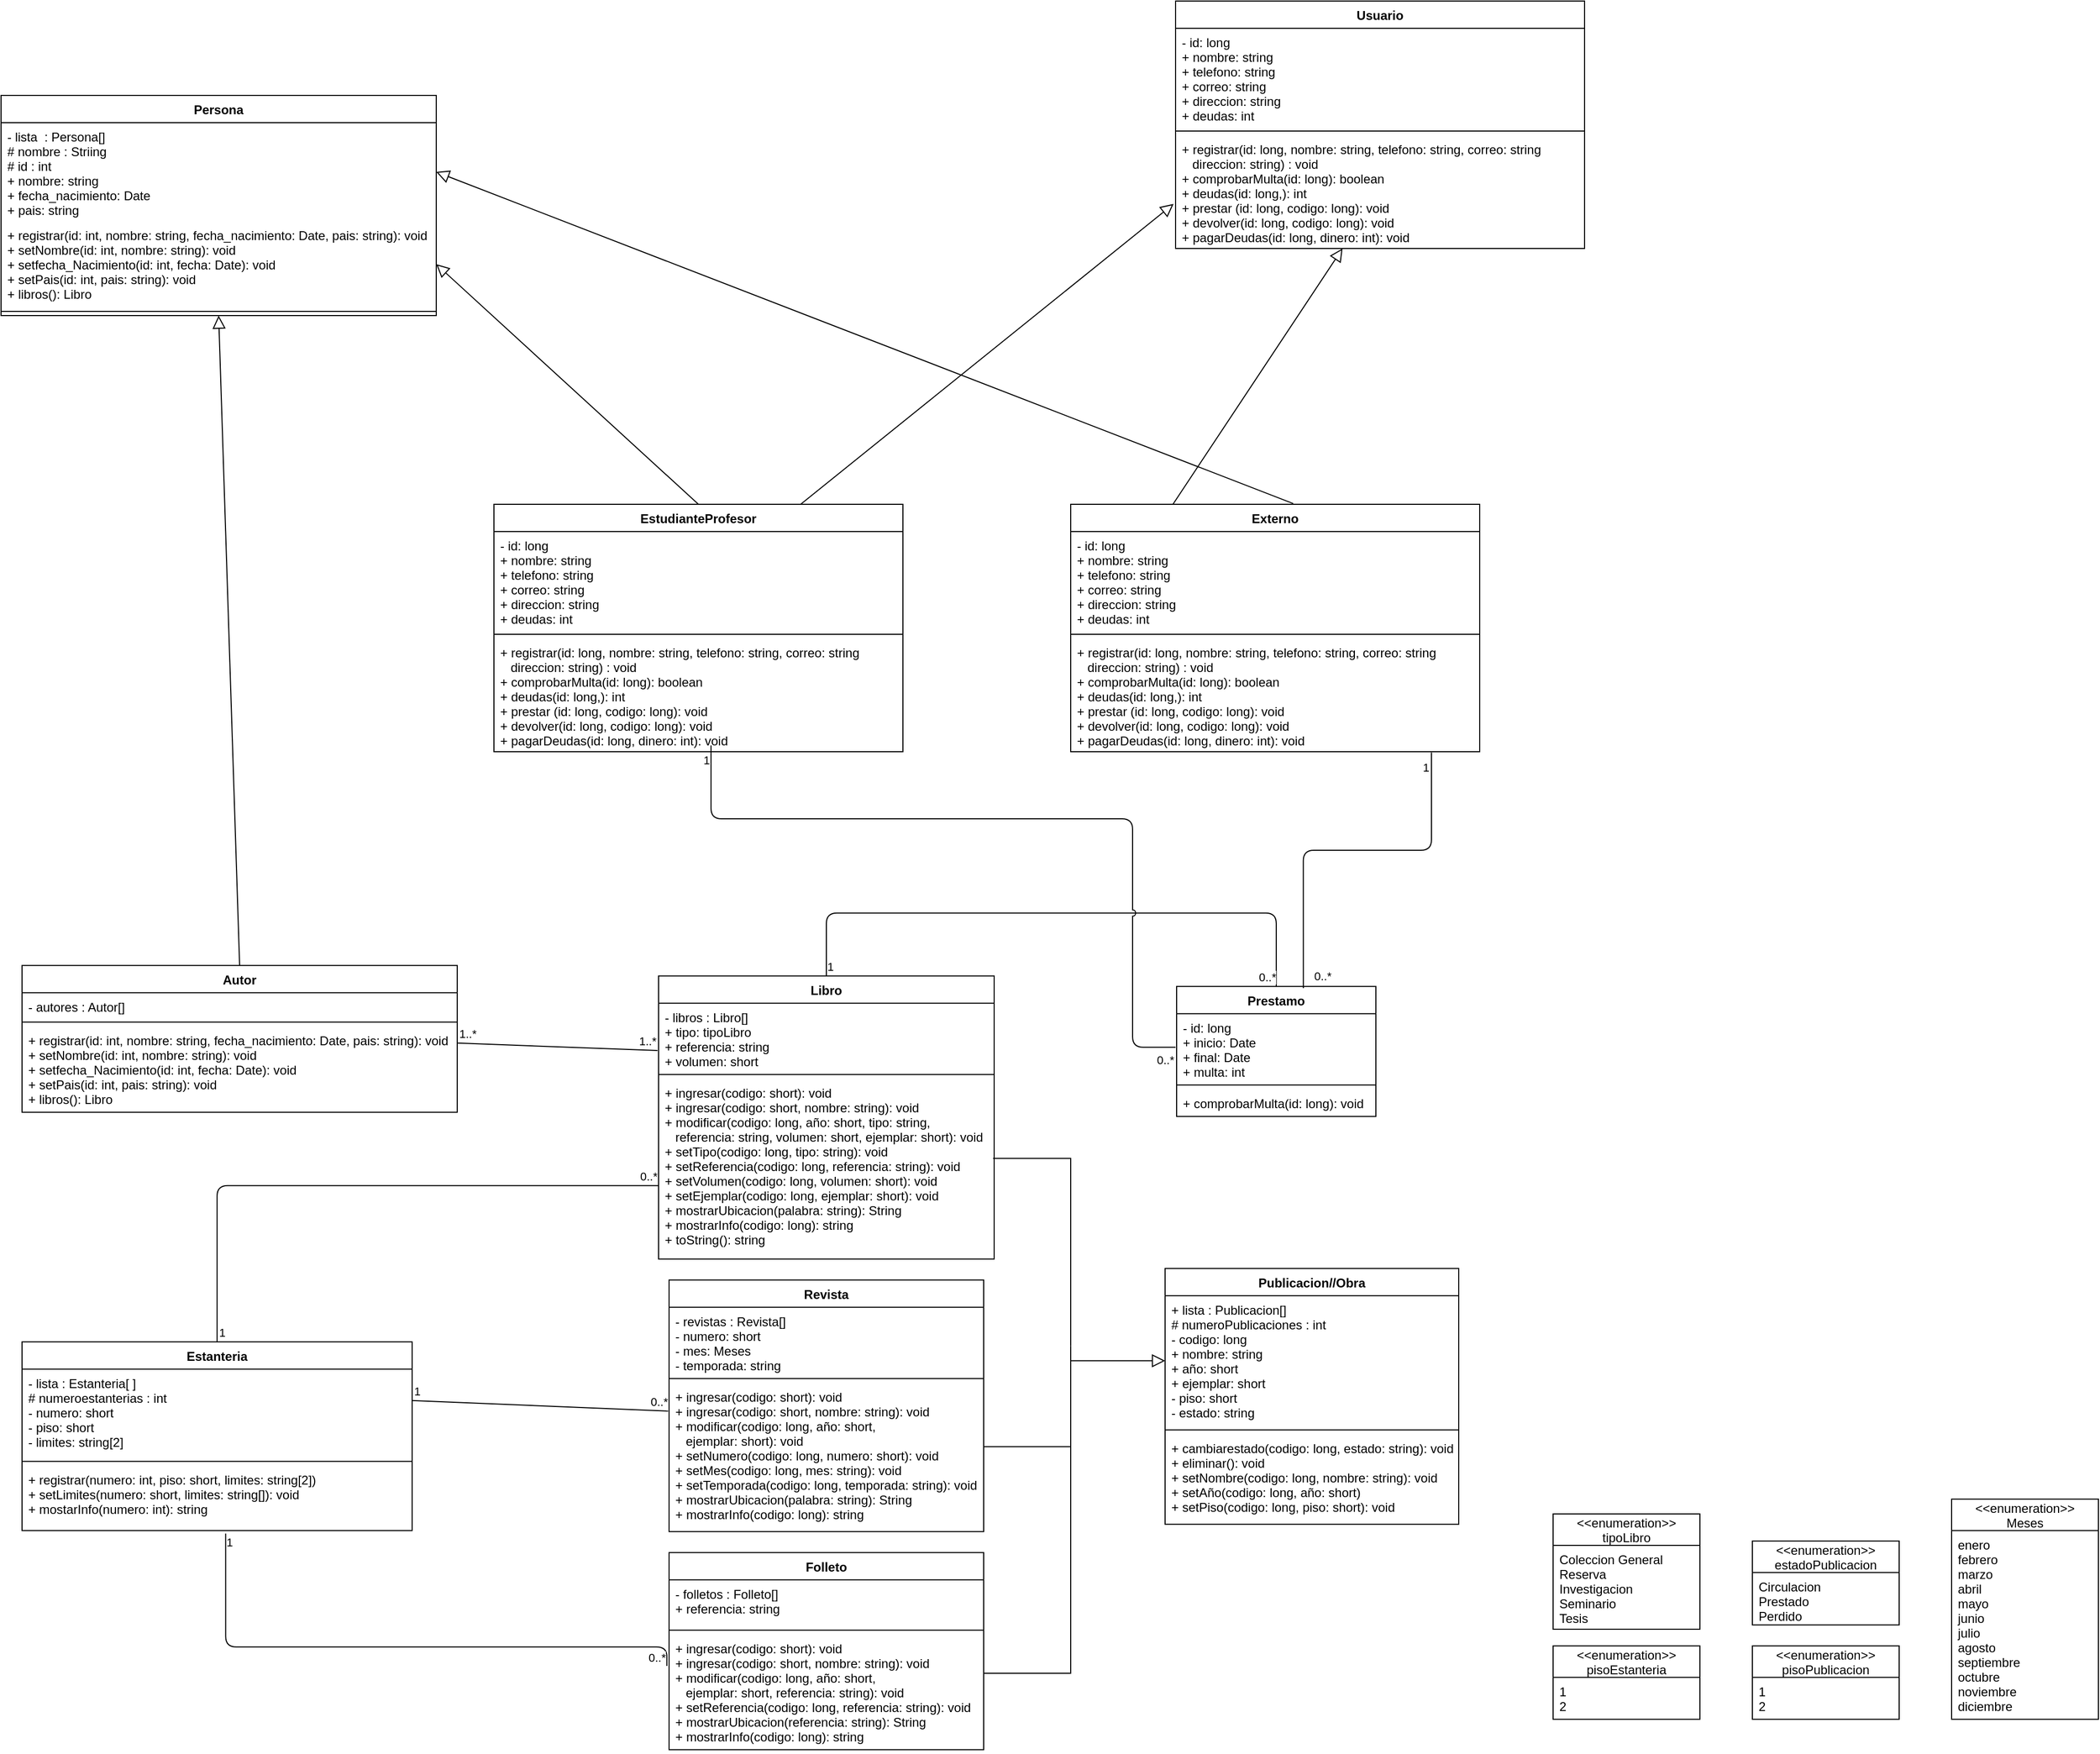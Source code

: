 <mxfile version="15.8.7" type="device" pages="3"><diagram id="C5RBs43oDa-KdzZeNtuy" name="Diagrama de Clases"><mxGraphModel dx="2635" dy="1766" grid="1" gridSize="10" guides="1" tooltips="1" connect="1" arrows="0" fold="1" page="1" pageScale="1" pageWidth="827" pageHeight="1169" math="0" shadow="0"><root><mxCell id="WIyWlLk6GJQsqaUBKTNV-0"/><mxCell id="WIyWlLk6GJQsqaUBKTNV-1" parent="WIyWlLk6GJQsqaUBKTNV-0"/><mxCell id="ke12g0NO1L1ZKeJ29uk7-75" style="edgeStyle=orthogonalEdgeStyle;rounded=0;orthogonalLoop=1;jettySize=auto;html=1;exitX=1;exitY=0.5;exitDx=0;exitDy=0;endArrow=none;endFill=0;" parent="WIyWlLk6GJQsqaUBKTNV-1" edge="1"><mxGeometry relative="1" as="geometry"><mxPoint x="-444" y="463.92" as="sourcePoint"/><mxPoint x="-370" y="642.92" as="targetPoint"/><Array as="points"><mxPoint x="-370" y="463.92"/><mxPoint x="-370" y="642.92"/></Array></mxGeometry></mxCell><mxCell id="ke12g0NO1L1ZKeJ29uk7-21" value="Libro" style="swimlane;fontStyle=1;align=center;verticalAlign=top;childLayout=stackLayout;horizontal=1;startSize=26;horizontalStack=0;resizeParent=1;resizeParentMax=0;resizeLast=0;collapsible=1;marginBottom=0;" parent="WIyWlLk6GJQsqaUBKTNV-1" vertex="1"><mxGeometry x="-763" y="289.92" width="320" height="270" as="geometry"><mxRectangle x="-963" y="254.06" width="60" height="26" as="alternateBounds"/></mxGeometry></mxCell><mxCell id="ke12g0NO1L1ZKeJ29uk7-22" value="- libros : Libro[]&#10;+ tipo: tipoLibro&#10;+ referencia: string&#10;+ volumen: short" style="text;strokeColor=none;fillColor=none;align=left;verticalAlign=top;spacingLeft=4;spacingRight=4;overflow=hidden;rotatable=0;points=[[0,0.5],[1,0.5]];portConstraint=eastwest;" parent="ke12g0NO1L1ZKeJ29uk7-21" vertex="1"><mxGeometry y="26" width="320" height="64" as="geometry"/></mxCell><mxCell id="ke12g0NO1L1ZKeJ29uk7-23" value="" style="line;strokeWidth=1;fillColor=none;align=left;verticalAlign=middle;spacingTop=-1;spacingLeft=3;spacingRight=3;rotatable=0;labelPosition=right;points=[];portConstraint=eastwest;" parent="ke12g0NO1L1ZKeJ29uk7-21" vertex="1"><mxGeometry y="90" width="320" height="8" as="geometry"/></mxCell><mxCell id="ke12g0NO1L1ZKeJ29uk7-24" value="+ ingresar(codigo: short): void&#10;+ ingresar(codigo: short, nombre: string): void&#10;+ modificar(codigo: long, año: short, tipo: string, &#10;   referencia: string, volumen: short, ejemplar: short): void&#10;+ setTipo(codigo: long, tipo: string): void&#10;+ setReferencia(codigo: long, referencia: string): void&#10;+ setVolumen(codigo: long, volumen: short): void&#10;+ setEjemplar(codigo: long, ejemplar: short): void&#10;+ mostrarUbicacion(palabra: string): String&#10;+ mostrarInfo(codigo: long): string&#10;+ toString(): string" style="text;strokeColor=none;fillColor=none;align=left;verticalAlign=top;spacingLeft=4;spacingRight=4;overflow=hidden;rotatable=0;points=[[0,0.5],[1,0.5]];portConstraint=eastwest;" parent="ke12g0NO1L1ZKeJ29uk7-21" vertex="1"><mxGeometry y="98" width="320" height="172" as="geometry"/></mxCell><mxCell id="ke12g0NO1L1ZKeJ29uk7-34" value="Usuario" style="swimlane;fontStyle=1;align=center;verticalAlign=top;childLayout=stackLayout;horizontal=1;startSize=26;horizontalStack=0;resizeParent=1;resizeParentMax=0;resizeLast=0;collapsible=1;marginBottom=0;" parent="WIyWlLk6GJQsqaUBKTNV-1" vertex="1"><mxGeometry x="-270" y="-640" width="390" height="236" as="geometry"/></mxCell><mxCell id="ke12g0NO1L1ZKeJ29uk7-35" value="- id: long&#10;+ nombre: string&#10;+ telefono: string&#10;+ correo: string&#10;+ direccion: string&#10;+ deudas: int" style="text;strokeColor=none;fillColor=none;align=left;verticalAlign=top;spacingLeft=4;spacingRight=4;overflow=hidden;rotatable=0;points=[[0,0.5],[1,0.5]];portConstraint=eastwest;" parent="ke12g0NO1L1ZKeJ29uk7-34" vertex="1"><mxGeometry y="26" width="390" height="94" as="geometry"/></mxCell><mxCell id="ke12g0NO1L1ZKeJ29uk7-36" value="" style="line;strokeWidth=1;fillColor=none;align=left;verticalAlign=middle;spacingTop=-1;spacingLeft=3;spacingRight=3;rotatable=0;labelPosition=right;points=[];portConstraint=eastwest;" parent="ke12g0NO1L1ZKeJ29uk7-34" vertex="1"><mxGeometry y="120" width="390" height="8" as="geometry"/></mxCell><mxCell id="ke12g0NO1L1ZKeJ29uk7-37" value="+ registrar(id: long, nombre: string, telefono: string, correo: string&#10;   direccion: string) : void&#10;+ comprobarMulta(id: long): boolean&#10;+ deudas(id: long,): int&#10;+ prestar (id: long, codigo: long): void &#10;+ devolver(id: long, codigo: long): void&#10;+ pagarDeudas(id: long, dinero: int): void&#10;" style="text;strokeColor=none;fillColor=none;align=left;verticalAlign=top;spacingLeft=4;spacingRight=4;overflow=hidden;rotatable=0;points=[[0,0.5],[1,0.5]];portConstraint=eastwest;" parent="ke12g0NO1L1ZKeJ29uk7-34" vertex="1"><mxGeometry y="128" width="390" height="108" as="geometry"/></mxCell><mxCell id="ke12g0NO1L1ZKeJ29uk7-38" value="Estanteria" style="swimlane;fontStyle=1;align=center;verticalAlign=top;childLayout=stackLayout;horizontal=1;startSize=26;horizontalStack=0;resizeParent=1;resizeParentMax=0;resizeLast=0;collapsible=1;marginBottom=0;" parent="WIyWlLk6GJQsqaUBKTNV-1" vertex="1"><mxGeometry x="-1370" y="638.92" width="372" height="180" as="geometry"/></mxCell><mxCell id="ke12g0NO1L1ZKeJ29uk7-39" value="- lista : Estanteria[ ]&#10;# numeroestanterias : int&#10;- numero: short&#10;- piso: short&#10;- limites: string[2]" style="text;strokeColor=none;fillColor=none;align=left;verticalAlign=top;spacingLeft=4;spacingRight=4;overflow=hidden;rotatable=0;points=[[0,0.5],[1,0.5]];portConstraint=eastwest;" parent="ke12g0NO1L1ZKeJ29uk7-38" vertex="1"><mxGeometry y="26" width="372" height="84" as="geometry"/></mxCell><mxCell id="ke12g0NO1L1ZKeJ29uk7-40" value="" style="line;strokeWidth=1;fillColor=none;align=left;verticalAlign=middle;spacingTop=-1;spacingLeft=3;spacingRight=3;rotatable=0;labelPosition=right;points=[];portConstraint=eastwest;" parent="ke12g0NO1L1ZKeJ29uk7-38" vertex="1"><mxGeometry y="110" width="372" height="8" as="geometry"/></mxCell><mxCell id="ke12g0NO1L1ZKeJ29uk7-41" value="+ registrar(numero: int, piso: short, limites: string[2])&#10;+ setLimites(numero: short, limites: string[]): void&#10;+ mostarInfo(numero: int): string" style="text;strokeColor=none;fillColor=none;align=left;verticalAlign=top;spacingLeft=4;spacingRight=4;overflow=hidden;rotatable=0;points=[[0,0.5],[1,0.5]];portConstraint=eastwest;" parent="ke12g0NO1L1ZKeJ29uk7-38" vertex="1"><mxGeometry y="118" width="372" height="62" as="geometry"/></mxCell><mxCell id="ke12g0NO1L1ZKeJ29uk7-46" value="Revista" style="swimlane;fontStyle=1;align=center;verticalAlign=top;childLayout=stackLayout;horizontal=1;startSize=26;horizontalStack=0;resizeParent=1;resizeParentMax=0;resizeLast=0;collapsible=1;marginBottom=0;" parent="WIyWlLk6GJQsqaUBKTNV-1" vertex="1"><mxGeometry x="-753" y="579.92" width="300" height="240" as="geometry"/></mxCell><mxCell id="ke12g0NO1L1ZKeJ29uk7-47" value="- revistas : Revista[]&#10;- numero: short&#10;- mes: Meses&#10;- temporada: string" style="text;strokeColor=none;fillColor=none;align=left;verticalAlign=top;spacingLeft=4;spacingRight=4;overflow=hidden;rotatable=0;points=[[0,0.5],[1,0.5]];portConstraint=eastwest;" parent="ke12g0NO1L1ZKeJ29uk7-46" vertex="1"><mxGeometry y="26" width="300" height="64" as="geometry"/></mxCell><mxCell id="ke12g0NO1L1ZKeJ29uk7-48" value="" style="line;strokeWidth=1;fillColor=none;align=left;verticalAlign=middle;spacingTop=-1;spacingLeft=3;spacingRight=3;rotatable=0;labelPosition=right;points=[];portConstraint=eastwest;" parent="ke12g0NO1L1ZKeJ29uk7-46" vertex="1"><mxGeometry y="90" width="300" height="8" as="geometry"/></mxCell><mxCell id="ke12g0NO1L1ZKeJ29uk7-49" value="+ ingresar(codigo: short): void&#10;+ ingresar(codigo: short, nombre: string): void&#10;+ modificar(codigo: long, año: short,&#10;   ejemplar: short): void&#10;+ setNumero(codigo: long, numero: short): void&#10;+ setMes(codigo: long, mes: string): void&#10;+ setTemporada(codigo: long, temporada: string): void&#10;+ mostrarUbicacion(palabra: string): String&#10;+ mostrarInfo(codigo: long): string" style="text;strokeColor=none;fillColor=none;align=left;verticalAlign=top;spacingLeft=4;spacingRight=4;overflow=hidden;rotatable=0;points=[[0,0.5],[1,0.5]];portConstraint=eastwest;" parent="ke12g0NO1L1ZKeJ29uk7-46" vertex="1"><mxGeometry y="98" width="300" height="142" as="geometry"/></mxCell><mxCell id="ke12g0NO1L1ZKeJ29uk7-50" value="Folleto" style="swimlane;fontStyle=1;align=center;verticalAlign=top;childLayout=stackLayout;horizontal=1;startSize=26;horizontalStack=0;resizeParent=1;resizeParentMax=0;resizeLast=0;collapsible=1;marginBottom=0;" parent="WIyWlLk6GJQsqaUBKTNV-1" vertex="1"><mxGeometry x="-753" y="839.92" width="300" height="188" as="geometry"/></mxCell><mxCell id="ke12g0NO1L1ZKeJ29uk7-51" value="- folletos : Folleto[]&#10;+ referencia: string" style="text;strokeColor=none;fillColor=none;align=left;verticalAlign=top;spacingLeft=4;spacingRight=4;overflow=hidden;rotatable=0;points=[[0,0.5],[1,0.5]];portConstraint=eastwest;" parent="ke12g0NO1L1ZKeJ29uk7-50" vertex="1"><mxGeometry y="26" width="300" height="44" as="geometry"/></mxCell><mxCell id="ke12g0NO1L1ZKeJ29uk7-52" value="" style="line;strokeWidth=1;fillColor=none;align=left;verticalAlign=middle;spacingTop=-1;spacingLeft=3;spacingRight=3;rotatable=0;labelPosition=right;points=[];portConstraint=eastwest;" parent="ke12g0NO1L1ZKeJ29uk7-50" vertex="1"><mxGeometry y="70" width="300" height="8" as="geometry"/></mxCell><mxCell id="ke12g0NO1L1ZKeJ29uk7-53" value="+ ingresar(codigo: short): void&#10;+ ingresar(codigo: short, nombre: string): void&#10;+ modificar(codigo: long, año: short,&#10;   ejemplar: short, referencia: string): void&#10;+ setReferencia(codigo: long, referencia: string): void&#10;+ mostrarUbicacion(referencia: string): String&#10;+ mostrarInfo(codigo: long): string" style="text;strokeColor=none;fillColor=none;align=left;verticalAlign=top;spacingLeft=4;spacingRight=4;overflow=hidden;rotatable=0;points=[[0,0.5],[1,0.5]];portConstraint=eastwest;" parent="ke12g0NO1L1ZKeJ29uk7-50" vertex="1"><mxGeometry y="78" width="300" height="110" as="geometry"/></mxCell><mxCell id="ke12g0NO1L1ZKeJ29uk7-54" value="Publicacion//Obra" style="swimlane;fontStyle=1;align=center;verticalAlign=top;childLayout=stackLayout;horizontal=1;startSize=26;horizontalStack=0;resizeParent=1;resizeParentMax=0;resizeLast=0;collapsible=1;marginBottom=0;" parent="WIyWlLk6GJQsqaUBKTNV-1" vertex="1"><mxGeometry x="-280" y="568.92" width="280" height="244" as="geometry"/></mxCell><mxCell id="ke12g0NO1L1ZKeJ29uk7-55" value="+ lista : Publicacion[]&#10;# numeroPublicaciones : int&#10;- codigo: long &#10;+ nombre: string&#10;+ año: short&#10;+ ejemplar: short&#10;- piso: short&#10;- estado: string" style="text;strokeColor=none;fillColor=none;align=left;verticalAlign=top;spacingLeft=4;spacingRight=4;overflow=hidden;rotatable=0;points=[[0,0.5],[1,0.5]];portConstraint=eastwest;" parent="ke12g0NO1L1ZKeJ29uk7-54" vertex="1"><mxGeometry y="26" width="280" height="124" as="geometry"/></mxCell><mxCell id="ke12g0NO1L1ZKeJ29uk7-56" value="" style="line;strokeWidth=1;fillColor=none;align=left;verticalAlign=middle;spacingTop=-1;spacingLeft=3;spacingRight=3;rotatable=0;labelPosition=right;points=[];portConstraint=eastwest;" parent="ke12g0NO1L1ZKeJ29uk7-54" vertex="1"><mxGeometry y="150" width="280" height="8" as="geometry"/></mxCell><mxCell id="ke12g0NO1L1ZKeJ29uk7-57" value="+ cambiarestado(codigo: long, estado: string): void&#10;+ eliminar(): void&#10;+ setNombre(codigo: long, nombre: string): void&#10;+ setAño(codigo: long, año: short)&#10;+ setPiso(codigo: long, piso: short): void" style="text;strokeColor=none;fillColor=none;align=left;verticalAlign=top;spacingLeft=4;spacingRight=4;overflow=hidden;rotatable=0;points=[[0,0.5],[1,0.5]];portConstraint=eastwest;" parent="ke12g0NO1L1ZKeJ29uk7-54" vertex="1"><mxGeometry y="158" width="280" height="86" as="geometry"/></mxCell><mxCell id="TjU3vEopkKtc1bDM8TNx-0" style="rounded=0;orthogonalLoop=1;jettySize=auto;html=1;exitX=0.5;exitY=0;exitDx=0;exitDy=0;entryX=0.5;entryY=1;entryDx=0;entryDy=0;endArrow=block;endFill=0;endSize=10;" edge="1" parent="WIyWlLk6GJQsqaUBKTNV-1" source="ke12g0NO1L1ZKeJ29uk7-58" target="ChVno5LePOyfvfqLUkpB-0"><mxGeometry relative="1" as="geometry"/></mxCell><mxCell id="ke12g0NO1L1ZKeJ29uk7-58" value="Autor" style="swimlane;fontStyle=1;align=center;verticalAlign=top;childLayout=stackLayout;horizontal=1;startSize=26;horizontalStack=0;resizeParent=1;resizeParentMax=0;resizeLast=0;collapsible=1;marginBottom=0;" parent="WIyWlLk6GJQsqaUBKTNV-1" vertex="1"><mxGeometry x="-1370" y="279.92" width="415" height="140" as="geometry"/></mxCell><mxCell id="ke12g0NO1L1ZKeJ29uk7-59" value="- autores : Autor[]&#10;" style="text;strokeColor=none;fillColor=none;align=left;verticalAlign=top;spacingLeft=4;spacingRight=4;overflow=hidden;rotatable=0;points=[[0,0.5],[1,0.5]];portConstraint=eastwest;" parent="ke12g0NO1L1ZKeJ29uk7-58" vertex="1"><mxGeometry y="26" width="415" height="24" as="geometry"/></mxCell><mxCell id="ke12g0NO1L1ZKeJ29uk7-60" value="" style="line;strokeWidth=1;fillColor=none;align=left;verticalAlign=middle;spacingTop=-1;spacingLeft=3;spacingRight=3;rotatable=0;labelPosition=right;points=[];portConstraint=eastwest;" parent="ke12g0NO1L1ZKeJ29uk7-58" vertex="1"><mxGeometry y="50" width="415" height="8" as="geometry"/></mxCell><mxCell id="ke12g0NO1L1ZKeJ29uk7-61" value="+ registrar(id: int, nombre: string, fecha_nacimiento: Date, pais: string): void&#10;+ setNombre(id: int, nombre: string): void&#10;+ setfecha_Nacimiento(id: int, fecha: Date): void&#10;+ setPais(id: int, pais: string): void&#10;+ libros(): Libro" style="text;strokeColor=none;fillColor=none;align=left;verticalAlign=top;spacingLeft=4;spacingRight=4;overflow=hidden;rotatable=0;points=[[0,0.5],[1,0.5]];portConstraint=eastwest;" parent="ke12g0NO1L1ZKeJ29uk7-58" vertex="1"><mxGeometry y="58" width="415" height="82" as="geometry"/></mxCell><mxCell id="ke12g0NO1L1ZKeJ29uk7-62" value="Prestamo" style="swimlane;fontStyle=1;align=center;verticalAlign=top;childLayout=stackLayout;horizontal=1;startSize=26;horizontalStack=0;resizeParent=1;resizeParentMax=0;resizeLast=0;collapsible=1;marginBottom=0;" parent="WIyWlLk6GJQsqaUBKTNV-1" vertex="1"><mxGeometry x="-269" y="299.92" width="190" height="124" as="geometry"/></mxCell><mxCell id="ke12g0NO1L1ZKeJ29uk7-63" value="- id: long&#10;+ inicio: Date&#10;+ final: Date&#10;+ multa: int" style="text;strokeColor=none;fillColor=none;align=left;verticalAlign=top;spacingLeft=4;spacingRight=4;overflow=hidden;rotatable=0;points=[[0,0.5],[1,0.5]];portConstraint=eastwest;" parent="ke12g0NO1L1ZKeJ29uk7-62" vertex="1"><mxGeometry y="26" width="190" height="64" as="geometry"/></mxCell><mxCell id="ke12g0NO1L1ZKeJ29uk7-64" value="" style="line;strokeWidth=1;fillColor=none;align=left;verticalAlign=middle;spacingTop=-1;spacingLeft=3;spacingRight=3;rotatable=0;labelPosition=right;points=[];portConstraint=eastwest;" parent="ke12g0NO1L1ZKeJ29uk7-62" vertex="1"><mxGeometry y="90" width="190" height="8" as="geometry"/></mxCell><mxCell id="ke12g0NO1L1ZKeJ29uk7-65" value="+ comprobarMulta(id: long): void" style="text;strokeColor=none;fillColor=none;align=left;verticalAlign=top;spacingLeft=4;spacingRight=4;overflow=hidden;rotatable=0;points=[[0,0.5],[1,0.5]];portConstraint=eastwest;" parent="ke12g0NO1L1ZKeJ29uk7-62" vertex="1"><mxGeometry y="98" width="190" height="26" as="geometry"/></mxCell><mxCell id="ke12g0NO1L1ZKeJ29uk7-76" style="edgeStyle=orthogonalEdgeStyle;rounded=0;orthogonalLoop=1;jettySize=auto;html=1;endArrow=none;endFill=0;" parent="WIyWlLk6GJQsqaUBKTNV-1" source="ke12g0NO1L1ZKeJ29uk7-49" edge="1"><mxGeometry relative="1" as="geometry"><mxPoint x="-370" y="642.92" as="targetPoint"/><Array as="points"><mxPoint x="-370" y="738.92"/><mxPoint x="-370" y="642.92"/></Array></mxGeometry></mxCell><mxCell id="ke12g0NO1L1ZKeJ29uk7-77" style="edgeStyle=orthogonalEdgeStyle;rounded=0;orthogonalLoop=1;jettySize=auto;html=1;entryX=0;entryY=0.5;entryDx=0;entryDy=0;endArrow=block;endFill=0;endSize=10;" parent="WIyWlLk6GJQsqaUBKTNV-1" source="ke12g0NO1L1ZKeJ29uk7-53" target="ke12g0NO1L1ZKeJ29uk7-55" edge="1"><mxGeometry relative="1" as="geometry"><Array as="points"><mxPoint x="-370" y="955"/><mxPoint x="-370" y="657"/></Array></mxGeometry></mxCell><mxCell id="ke12g0NO1L1ZKeJ29uk7-81" value="" style="endArrow=none;html=1;endFill=0;entryX=-0.003;entryY=0.19;entryDx=0;entryDy=0;entryPerimeter=0;" parent="WIyWlLk6GJQsqaUBKTNV-1" target="ke12g0NO1L1ZKeJ29uk7-49" edge="1"><mxGeometry relative="1" as="geometry"><mxPoint x="-998" y="694.92" as="sourcePoint"/><mxPoint x="-800" y="649.92" as="targetPoint"/><Array as="points"/></mxGeometry></mxCell><mxCell id="ke12g0NO1L1ZKeJ29uk7-83" value="1" style="edgeLabel;resizable=0;html=1;align=left;verticalAlign=bottom;" parent="ke12g0NO1L1ZKeJ29uk7-81" connectable="0" vertex="1"><mxGeometry x="-1" relative="1" as="geometry"/></mxCell><mxCell id="ke12g0NO1L1ZKeJ29uk7-84" value="0..*" style="edgeLabel;resizable=0;html=1;align=right;verticalAlign=bottom;" parent="ke12g0NO1L1ZKeJ29uk7-81" connectable="0" vertex="1"><mxGeometry x="1" relative="1" as="geometry"/></mxCell><mxCell id="ke12g0NO1L1ZKeJ29uk7-85" value="" style="endArrow=none;html=1;endFill=0;entryX=-0.003;entryY=0.704;entryDx=0;entryDy=0;entryPerimeter=0;" parent="WIyWlLk6GJQsqaUBKTNV-1" target="ke12g0NO1L1ZKeJ29uk7-22" edge="1"><mxGeometry relative="1" as="geometry"><mxPoint x="-955" y="353.92" as="sourcePoint"/><mxPoint x="-800.9" y="353.92" as="targetPoint"/><Array as="points"/></mxGeometry></mxCell><mxCell id="ke12g0NO1L1ZKeJ29uk7-86" value="1..*" style="edgeLabel;resizable=0;html=1;align=left;verticalAlign=bottom;" parent="ke12g0NO1L1ZKeJ29uk7-85" connectable="0" vertex="1"><mxGeometry x="-1" relative="1" as="geometry"/></mxCell><mxCell id="ke12g0NO1L1ZKeJ29uk7-87" value="1..*" style="edgeLabel;resizable=0;html=1;align=right;verticalAlign=bottom;" parent="ke12g0NO1L1ZKeJ29uk7-85" connectable="0" vertex="1"><mxGeometry x="1" relative="1" as="geometry"/></mxCell><mxCell id="ke12g0NO1L1ZKeJ29uk7-88" value="" style="endArrow=none;html=1;endFill=0;entryX=-0.003;entryY=0.19;entryDx=0;entryDy=0;entryPerimeter=0;exitX=0.5;exitY=0;exitDx=0;exitDy=0;edgeStyle=orthogonalEdgeStyle;" parent="WIyWlLk6GJQsqaUBKTNV-1" source="ke12g0NO1L1ZKeJ29uk7-38" edge="1"><mxGeometry relative="1" as="geometry"><mxPoint x="-1007.1" y="489.94" as="sourcePoint"/><mxPoint x="-763.0" y="489.92" as="targetPoint"/><Array as="points"><mxPoint x="-1184" y="489.92"/></Array></mxGeometry></mxCell><mxCell id="ke12g0NO1L1ZKeJ29uk7-89" value="1" style="edgeLabel;resizable=0;html=1;align=left;verticalAlign=bottom;" parent="ke12g0NO1L1ZKeJ29uk7-88" connectable="0" vertex="1"><mxGeometry x="-1" relative="1" as="geometry"/></mxCell><mxCell id="ke12g0NO1L1ZKeJ29uk7-90" value="0..*" style="edgeLabel;resizable=0;html=1;align=right;verticalAlign=bottom;" parent="ke12g0NO1L1ZKeJ29uk7-88" connectable="0" vertex="1"><mxGeometry x="1" relative="1" as="geometry"/></mxCell><mxCell id="ke12g0NO1L1ZKeJ29uk7-91" value="" style="endArrow=none;html=1;endFill=0;entryX=-0.007;entryY=0.273;entryDx=0;entryDy=0;entryPerimeter=0;edgeStyle=orthogonalEdgeStyle;exitX=0.522;exitY=1.045;exitDx=0;exitDy=0;exitPerimeter=0;" parent="WIyWlLk6GJQsqaUBKTNV-1" source="ke12g0NO1L1ZKeJ29uk7-41" target="ke12g0NO1L1ZKeJ29uk7-53" edge="1"><mxGeometry relative="1" as="geometry"><mxPoint x="-1100" y="809.92" as="sourcePoint"/><mxPoint x="-789" y="929.92" as="targetPoint"/><Array as="points"><mxPoint x="-1176" y="929.92"/></Array></mxGeometry></mxCell><mxCell id="ke12g0NO1L1ZKeJ29uk7-92" value="1" style="edgeLabel;resizable=0;html=1;align=left;verticalAlign=bottom;" parent="ke12g0NO1L1ZKeJ29uk7-91" connectable="0" vertex="1"><mxGeometry x="-1" relative="1" as="geometry"><mxPoint x="-1" y="17" as="offset"/></mxGeometry></mxCell><mxCell id="ke12g0NO1L1ZKeJ29uk7-93" value="0..*" style="edgeLabel;resizable=0;html=1;align=right;verticalAlign=bottom;" parent="ke12g0NO1L1ZKeJ29uk7-91" connectable="0" vertex="1"><mxGeometry x="1" relative="1" as="geometry"/></mxCell><mxCell id="ke12g0NO1L1ZKeJ29uk7-94" value="" style="endArrow=none;html=1;endFill=0;entryX=0.5;entryY=0;entryDx=0;entryDy=0;edgeStyle=orthogonalEdgeStyle;exitX=0.5;exitY=0;exitDx=0;exitDy=0;" parent="WIyWlLk6GJQsqaUBKTNV-1" source="ke12g0NO1L1ZKeJ29uk7-21" target="ke12g0NO1L1ZKeJ29uk7-62" edge="1"><mxGeometry relative="1" as="geometry"><mxPoint x="-603" y="269.92" as="sourcePoint"/><mxPoint x="-249.28" y="136.97" as="targetPoint"/><Array as="points"><mxPoint x="-603" y="229.92"/><mxPoint x="-174" y="229.92"/></Array></mxGeometry></mxCell><mxCell id="ke12g0NO1L1ZKeJ29uk7-95" value="1" style="edgeLabel;resizable=0;html=1;align=left;verticalAlign=bottom;" parent="ke12g0NO1L1ZKeJ29uk7-94" connectable="0" vertex="1"><mxGeometry x="-1" relative="1" as="geometry"><mxPoint x="-1" as="offset"/></mxGeometry></mxCell><mxCell id="ke12g0NO1L1ZKeJ29uk7-96" value="0..*" style="edgeLabel;resizable=0;html=1;align=right;verticalAlign=bottom;" parent="ke12g0NO1L1ZKeJ29uk7-94" connectable="0" vertex="1"><mxGeometry x="1" relative="1" as="geometry"/></mxCell><mxCell id="EPWQVqLMymoQ9FA3Z7Se-0" value="&lt;&lt;enumeration&gt;&gt;&#10;tipoLibro" style="swimlane;fontStyle=0;childLayout=stackLayout;horizontal=1;startSize=30;horizontalStack=0;resizeParent=1;resizeParentMax=0;resizeLast=0;collapsible=1;marginBottom=0;" parent="WIyWlLk6GJQsqaUBKTNV-1" vertex="1"><mxGeometry x="90" y="802.98" width="140" height="110" as="geometry"/></mxCell><mxCell id="EPWQVqLMymoQ9FA3Z7Se-3" value="Coleccion General&#10;Reserva&#10;Investigacion&#10;Seminario&#10;Tesis" style="text;strokeColor=none;fillColor=none;align=left;verticalAlign=top;spacingLeft=4;spacingRight=4;overflow=hidden;rotatable=0;points=[[0,0.5],[1,0.5]];portConstraint=eastwest;" parent="EPWQVqLMymoQ9FA3Z7Se-0" vertex="1"><mxGeometry y="30" width="140" height="80" as="geometry"/></mxCell><mxCell id="EPWQVqLMymoQ9FA3Z7Se-4" value="&lt;&lt;enumeration&gt;&gt;&#10;Meses" style="swimlane;fontStyle=0;childLayout=stackLayout;horizontal=1;startSize=30;horizontalStack=0;resizeParent=1;resizeParentMax=0;resizeLast=0;collapsible=1;marginBottom=0;" parent="WIyWlLk6GJQsqaUBKTNV-1" vertex="1"><mxGeometry x="470" y="788.92" width="140" height="210" as="geometry"/></mxCell><mxCell id="EPWQVqLMymoQ9FA3Z7Se-5" value="enero&#10;febrero&#10;marzo&#10;abril&#10;mayo&#10;junio&#10;julio&#10;agosto&#10;septiembre&#10;octubre&#10;noviembre&#10;diciembre" style="text;strokeColor=none;fillColor=none;align=left;verticalAlign=top;spacingLeft=4;spacingRight=4;overflow=hidden;rotatable=0;points=[[0,0.5],[1,0.5]];portConstraint=eastwest;" parent="EPWQVqLMymoQ9FA3Z7Se-4" vertex="1"><mxGeometry y="30" width="140" height="180" as="geometry"/></mxCell><mxCell id="EPWQVqLMymoQ9FA3Z7Se-8" value="&lt;&lt;enumeration&gt;&gt;&#10;pisoEstanteria" style="swimlane;fontStyle=0;childLayout=stackLayout;horizontal=1;startSize=30;horizontalStack=0;resizeParent=1;resizeParentMax=0;resizeLast=0;collapsible=1;marginBottom=0;" parent="WIyWlLk6GJQsqaUBKTNV-1" vertex="1"><mxGeometry x="90" y="928.92" width="140" height="70" as="geometry"/></mxCell><mxCell id="EPWQVqLMymoQ9FA3Z7Se-9" value="1&#10;2" style="text;strokeColor=none;fillColor=none;align=left;verticalAlign=top;spacingLeft=4;spacingRight=4;overflow=hidden;rotatable=0;points=[[0,0.5],[1,0.5]];portConstraint=eastwest;" parent="EPWQVqLMymoQ9FA3Z7Se-8" vertex="1"><mxGeometry y="30" width="140" height="40" as="geometry"/></mxCell><mxCell id="EPWQVqLMymoQ9FA3Z7Se-10" value="&lt;&lt;enumeration&gt;&gt;&#10;pisoPublicacion" style="swimlane;fontStyle=0;childLayout=stackLayout;horizontal=1;startSize=30;horizontalStack=0;resizeParent=1;resizeParentMax=0;resizeLast=0;collapsible=1;marginBottom=0;" parent="WIyWlLk6GJQsqaUBKTNV-1" vertex="1"><mxGeometry x="280" y="928.92" width="140" height="70" as="geometry"/></mxCell><mxCell id="EPWQVqLMymoQ9FA3Z7Se-11" value="1&#10;2" style="text;strokeColor=none;fillColor=none;align=left;verticalAlign=top;spacingLeft=4;spacingRight=4;overflow=hidden;rotatable=0;points=[[0,0.5],[1,0.5]];portConstraint=eastwest;" parent="EPWQVqLMymoQ9FA3Z7Se-10" vertex="1"><mxGeometry y="30" width="140" height="40" as="geometry"/></mxCell><mxCell id="EPWQVqLMymoQ9FA3Z7Se-12" value="&lt;&lt;enumeration&gt;&gt;&#10;estadoPublicacion" style="swimlane;fontStyle=0;childLayout=stackLayout;horizontal=1;startSize=30;horizontalStack=0;resizeParent=1;resizeParentMax=0;resizeLast=0;collapsible=1;marginBottom=0;" parent="WIyWlLk6GJQsqaUBKTNV-1" vertex="1"><mxGeometry x="280" y="828.92" width="140" height="80" as="geometry"/></mxCell><mxCell id="EPWQVqLMymoQ9FA3Z7Se-13" value="Circulacion&#10;Prestado&#10;Perdido" style="text;strokeColor=none;fillColor=none;align=left;verticalAlign=top;spacingLeft=4;spacingRight=4;overflow=hidden;rotatable=0;points=[[0,0.5],[1,0.5]];portConstraint=eastwest;" parent="EPWQVqLMymoQ9FA3Z7Se-12" vertex="1"><mxGeometry y="30" width="140" height="50" as="geometry"/></mxCell><mxCell id="ChVno5LePOyfvfqLUkpB-0" value="Persona" style="swimlane;fontStyle=1;align=center;verticalAlign=top;childLayout=stackLayout;horizontal=1;startSize=26;horizontalStack=0;resizeParent=1;resizeParentMax=0;resizeLast=0;collapsible=1;marginBottom=0;" parent="WIyWlLk6GJQsqaUBKTNV-1" vertex="1"><mxGeometry x="-1390" y="-550" width="415" height="210" as="geometry"/></mxCell><mxCell id="ChVno5LePOyfvfqLUkpB-1" value="- lista  : Persona[]&#10;# nombre : Striing&#10;# id : int&#10;+ nombre: string&#10;+ fecha_nacimiento: Date&#10;+ pais: string&#10;" style="text;strokeColor=none;fillColor=none;align=left;verticalAlign=top;spacingLeft=4;spacingRight=4;overflow=hidden;rotatable=0;points=[[0,0.5],[1,0.5]];portConstraint=eastwest;" parent="ChVno5LePOyfvfqLUkpB-0" vertex="1"><mxGeometry y="26" width="415" height="94" as="geometry"/></mxCell><mxCell id="ChVno5LePOyfvfqLUkpB-3" value="+ registrar(id: int, nombre: string, fecha_nacimiento: Date, pais: string): void&#10;+ setNombre(id: int, nombre: string): void&#10;+ setfecha_Nacimiento(id: int, fecha: Date): void&#10;+ setPais(id: int, pais: string): void&#10;+ libros(): Libro" style="text;strokeColor=none;fillColor=none;align=left;verticalAlign=top;spacingLeft=4;spacingRight=4;overflow=hidden;rotatable=0;points=[[0,0.5],[1,0.5]];portConstraint=eastwest;" parent="ChVno5LePOyfvfqLUkpB-0" vertex="1"><mxGeometry y="120" width="415" height="82" as="geometry"/></mxCell><mxCell id="ChVno5LePOyfvfqLUkpB-2" value="" style="line;strokeWidth=1;fillColor=none;align=left;verticalAlign=middle;spacingTop=-1;spacingLeft=3;spacingRight=3;rotatable=0;labelPosition=right;points=[];portConstraint=eastwest;" parent="ChVno5LePOyfvfqLUkpB-0" vertex="1"><mxGeometry y="202" width="415" height="8" as="geometry"/></mxCell><mxCell id="ChVno5LePOyfvfqLUkpB-5" value="EstudianteProfesor" style="swimlane;fontStyle=1;align=center;verticalAlign=top;childLayout=stackLayout;horizontal=1;startSize=26;horizontalStack=0;resizeParent=1;resizeParentMax=0;resizeLast=0;collapsible=1;marginBottom=0;" parent="WIyWlLk6GJQsqaUBKTNV-1" vertex="1"><mxGeometry x="-920" y="-160" width="390" height="236" as="geometry"/></mxCell><mxCell id="ChVno5LePOyfvfqLUkpB-6" value="- id: long&#10;+ nombre: string&#10;+ telefono: string&#10;+ correo: string&#10;+ direccion: string&#10;+ deudas: int" style="text;strokeColor=none;fillColor=none;align=left;verticalAlign=top;spacingLeft=4;spacingRight=4;overflow=hidden;rotatable=0;points=[[0,0.5],[1,0.5]];portConstraint=eastwest;" parent="ChVno5LePOyfvfqLUkpB-5" vertex="1"><mxGeometry y="26" width="390" height="94" as="geometry"/></mxCell><mxCell id="ChVno5LePOyfvfqLUkpB-7" value="" style="line;strokeWidth=1;fillColor=none;align=left;verticalAlign=middle;spacingTop=-1;spacingLeft=3;spacingRight=3;rotatable=0;labelPosition=right;points=[];portConstraint=eastwest;" parent="ChVno5LePOyfvfqLUkpB-5" vertex="1"><mxGeometry y="120" width="390" height="8" as="geometry"/></mxCell><mxCell id="ChVno5LePOyfvfqLUkpB-8" value="+ registrar(id: long, nombre: string, telefono: string, correo: string&#10;   direccion: string) : void&#10;+ comprobarMulta(id: long): boolean&#10;+ deudas(id: long,): int&#10;+ prestar (id: long, codigo: long): void &#10;+ devolver(id: long, codigo: long): void&#10;+ pagarDeudas(id: long, dinero: int): void&#10;" style="text;strokeColor=none;fillColor=none;align=left;verticalAlign=top;spacingLeft=4;spacingRight=4;overflow=hidden;rotatable=0;points=[[0,0.5],[1,0.5]];portConstraint=eastwest;" parent="ChVno5LePOyfvfqLUkpB-5" vertex="1"><mxGeometry y="128" width="390" height="108" as="geometry"/></mxCell><mxCell id="TjU3vEopkKtc1bDM8TNx-5" style="edgeStyle=none;rounded=0;orthogonalLoop=1;jettySize=auto;html=1;exitX=0.25;exitY=0;exitDx=0;exitDy=0;endArrow=block;endFill=0;endSize=10;" edge="1" parent="WIyWlLk6GJQsqaUBKTNV-1" source="ChVno5LePOyfvfqLUkpB-9" target="ke12g0NO1L1ZKeJ29uk7-37"><mxGeometry relative="1" as="geometry"/></mxCell><mxCell id="ChVno5LePOyfvfqLUkpB-9" value="Externo" style="swimlane;fontStyle=1;align=center;verticalAlign=top;childLayout=stackLayout;horizontal=1;startSize=26;horizontalStack=0;resizeParent=1;resizeParentMax=0;resizeLast=0;collapsible=1;marginBottom=0;" parent="WIyWlLk6GJQsqaUBKTNV-1" vertex="1"><mxGeometry x="-370" y="-160" width="390" height="236" as="geometry"/></mxCell><mxCell id="ChVno5LePOyfvfqLUkpB-10" value="- id: long&#10;+ nombre: string&#10;+ telefono: string&#10;+ correo: string&#10;+ direccion: string&#10;+ deudas: int" style="text;strokeColor=none;fillColor=none;align=left;verticalAlign=top;spacingLeft=4;spacingRight=4;overflow=hidden;rotatable=0;points=[[0,0.5],[1,0.5]];portConstraint=eastwest;" parent="ChVno5LePOyfvfqLUkpB-9" vertex="1"><mxGeometry y="26" width="390" height="94" as="geometry"/></mxCell><mxCell id="ChVno5LePOyfvfqLUkpB-11" value="" style="line;strokeWidth=1;fillColor=none;align=left;verticalAlign=middle;spacingTop=-1;spacingLeft=3;spacingRight=3;rotatable=0;labelPosition=right;points=[];portConstraint=eastwest;" parent="ChVno5LePOyfvfqLUkpB-9" vertex="1"><mxGeometry y="120" width="390" height="8" as="geometry"/></mxCell><mxCell id="ChVno5LePOyfvfqLUkpB-12" value="+ registrar(id: long, nombre: string, telefono: string, correo: string&#10;   direccion: string) : void&#10;+ comprobarMulta(id: long): boolean&#10;+ deudas(id: long,): int&#10;+ prestar (id: long, codigo: long): void &#10;+ devolver(id: long, codigo: long): void&#10;+ pagarDeudas(id: long, dinero: int): void&#10;" style="text;strokeColor=none;fillColor=none;align=left;verticalAlign=top;spacingLeft=4;spacingRight=4;overflow=hidden;rotatable=0;points=[[0,0.5],[1,0.5]];portConstraint=eastwest;" parent="ChVno5LePOyfvfqLUkpB-9" vertex="1"><mxGeometry y="128" width="390" height="108" as="geometry"/></mxCell><mxCell id="TjU3vEopkKtc1bDM8TNx-2" value="" style="endArrow=block;html=1;rounded=0;exitX=0.5;exitY=0;exitDx=0;exitDy=0;entryX=1;entryY=0.5;entryDx=0;entryDy=0;endSize=10;endFill=0;" edge="1" parent="WIyWlLk6GJQsqaUBKTNV-1" source="ChVno5LePOyfvfqLUkpB-5" target="ChVno5LePOyfvfqLUkpB-3"><mxGeometry width="50" height="50" relative="1" as="geometry"><mxPoint x="-750" y="-350" as="sourcePoint"/><mxPoint x="-700" y="-400" as="targetPoint"/></mxGeometry></mxCell><mxCell id="TjU3vEopkKtc1bDM8TNx-3" value="" style="endArrow=block;html=1;rounded=0;exitX=0.544;exitY=-0.003;exitDx=0;exitDy=0;exitPerimeter=0;entryX=1;entryY=0.5;entryDx=0;entryDy=0;endSize=10;endFill=0;" edge="1" parent="WIyWlLk6GJQsqaUBKTNV-1" source="ChVno5LePOyfvfqLUkpB-9" target="ChVno5LePOyfvfqLUkpB-1"><mxGeometry width="50" height="50" relative="1" as="geometry"><mxPoint x="-380" y="-60" as="sourcePoint"/><mxPoint x="-330" y="-110" as="targetPoint"/></mxGeometry></mxCell><mxCell id="TjU3vEopkKtc1bDM8TNx-6" value="&lt;span style=&quot;color: rgb(0 , 0 , 0) ; font-family: &amp;#34;helvetica&amp;#34; ; font-size: 11px ; font-style: normal ; font-weight: 400 ; letter-spacing: normal ; text-align: right ; text-indent: 0px ; text-transform: none ; word-spacing: 0px ; background-color: rgb(255 , 255 , 255) ; display: inline ; float: none&quot;&gt;0..*&lt;/span&gt;" style="endArrow=none;html=1;endFill=0;edgeStyle=orthogonalEdgeStyle;jumpStyle=arc;exitX=0;exitY=0.5;exitDx=0;exitDy=0;" edge="1" parent="WIyWlLk6GJQsqaUBKTNV-1"><mxGeometry x="-0.973" y="12" relative="1" as="geometry"><mxPoint x="-270" y="357.92" as="sourcePoint"/><mxPoint x="-713" y="70" as="targetPoint"/><Array as="points"><mxPoint x="-311" y="358"/><mxPoint x="-311" y="140"/><mxPoint x="-713" y="140"/></Array><mxPoint as="offset"/></mxGeometry></mxCell><mxCell id="TjU3vEopkKtc1bDM8TNx-8" value="1" style="edgeLabel;resizable=0;html=1;align=right;verticalAlign=bottom;" connectable="0" vertex="1" parent="TjU3vEopkKtc1bDM8TNx-6"><mxGeometry x="1" relative="1" as="geometry"><mxPoint x="-1" y="23" as="offset"/></mxGeometry></mxCell><mxCell id="TjU3vEopkKtc1bDM8TNx-4" value="" style="endArrow=block;html=1;rounded=0;endSize=10;exitX=0.75;exitY=0;exitDx=0;exitDy=0;entryX=-0.005;entryY=0.607;entryDx=0;entryDy=0;entryPerimeter=0;endFill=0;" edge="1" parent="WIyWlLk6GJQsqaUBKTNV-1" source="ChVno5LePOyfvfqLUkpB-5" target="ke12g0NO1L1ZKeJ29uk7-37"><mxGeometry width="50" height="50" relative="1" as="geometry"><mxPoint x="-380" y="-200" as="sourcePoint"/><mxPoint x="-330" y="-250" as="targetPoint"/></mxGeometry></mxCell><mxCell id="TjU3vEopkKtc1bDM8TNx-13" value="&lt;span style=&quot;color: rgb(0 , 0 , 0) ; font-family: &amp;#34;helvetica&amp;#34; ; font-size: 11px ; font-style: normal ; font-weight: 400 ; letter-spacing: normal ; text-align: right ; text-indent: 0px ; text-transform: none ; word-spacing: 0px ; background-color: rgb(255 , 255 , 255) ; display: inline ; float: none&quot;&gt;0..*&lt;/span&gt;" style="endArrow=none;html=1;endFill=0;edgeStyle=orthogonalEdgeStyle;jumpStyle=arc;exitX=0.636;exitY=0.013;exitDx=0;exitDy=0;exitPerimeter=0;entryX=0.882;entryY=1.007;entryDx=0;entryDy=0;entryPerimeter=0;" edge="1" parent="WIyWlLk6GJQsqaUBKTNV-1" source="ke12g0NO1L1ZKeJ29uk7-62" target="ChVno5LePOyfvfqLUkpB-12"><mxGeometry x="-0.933" y="-18" relative="1" as="geometry"><mxPoint x="-260" y="367.92" as="sourcePoint"/><mxPoint x="-110" y="130" as="targetPoint"/><Array as="points"><mxPoint x="-148" y="170"/><mxPoint x="-26" y="170"/></Array><mxPoint as="offset"/></mxGeometry></mxCell><mxCell id="TjU3vEopkKtc1bDM8TNx-14" value="1" style="edgeLabel;resizable=0;html=1;align=right;verticalAlign=bottom;" connectable="0" vertex="1" parent="TjU3vEopkKtc1bDM8TNx-13"><mxGeometry x="1" relative="1" as="geometry"><mxPoint x="-1" y="23" as="offset"/></mxGeometry></mxCell></root></mxGraphModel></diagram><diagram id="wwCpMlIQeOkv3GztFox6" name="Diagrama de Objetos"><mxGraphModel dx="1102" dy="865" grid="1" gridSize="10" guides="1" tooltips="1" connect="1" arrows="1" fold="1" page="1" pageScale="1" pageWidth="827" pageHeight="1169" math="0" shadow="0"><root><mxCell id="WVwIK--LwqkVSx_BfwZU-0"/><mxCell id="WVwIK--LwqkVSx_BfwZU-1" parent="WVwIK--LwqkVSx_BfwZU-0"/></root></mxGraphModel></diagram><diagram id="t9D-Pu8Kgjb7aQ9FUgC7" name="Funcionalidades"><mxGraphModel dx="1102" dy="865" grid="1" gridSize="10" guides="1" tooltips="1" connect="1" arrows="1" fold="1" page="1" pageScale="1" pageWidth="827" pageHeight="1169" math="0" shadow="0"><root><mxCell id="ZE6BnD19SP2nE5nU9KG_-0"/><mxCell id="ZE6BnD19SP2nE5nU9KG_-1" parent="ZE6BnD19SP2nE5nU9KG_-0"/><mxCell id="vjLgAyR_rwCTi4W5Gijk-1" value="&lt;h1 style=&quot;font-size: 26px&quot;&gt;&lt;font style=&quot;font-size: 26px&quot;&gt;FUNCIONALIDADES:&lt;/font&gt;&lt;/h1&gt;&lt;p style=&quot;font-size: 26px&quot;&gt;&lt;/p&gt;&lt;ol style=&quot;font-size: 26px&quot;&gt;&lt;li&gt;&lt;font style=&quot;font-size: 26px&quot;&gt;Obtener la ubicación de libros, revistas y folletos&lt;/font&gt;&lt;/li&gt;&lt;li&gt;&lt;font style=&quot;font-size: 26px&quot;&gt;Poder realizar un préstramo asegurandose de que no hay deudas del usuario y resgistrarlo&lt;/font&gt;&lt;/li&gt;&lt;li&gt;&lt;font style=&quot;font-size: 26px&quot;&gt;Registrar y eliminiar publicaciones que entran a hacer parte de la biblioteca&lt;/font&gt;&lt;/li&gt;&lt;li&gt;&lt;font style=&quot;font-size: 26px&quot;&gt;Modificar atributos con los que se almacena las publicaciones&lt;/font&gt;&lt;/li&gt;&lt;li&gt;&lt;font style=&quot;font-size: 26px&quot;&gt;Asegurarse de que una publicación está bien registrada al usar el método mostrarInfo()&lt;/font&gt;&lt;/li&gt;&lt;/ol&gt;&lt;p&gt;&lt;/p&gt;" style="text;html=1;strokeColor=none;fillColor=none;spacing=5;spacingTop=-20;whiteSpace=wrap;overflow=hidden;rounded=0;" parent="ZE6BnD19SP2nE5nU9KG_-1" vertex="1"><mxGeometry x="50" y="120" width="700" height="520" as="geometry"/></mxCell></root></mxGraphModel></diagram></mxfile>